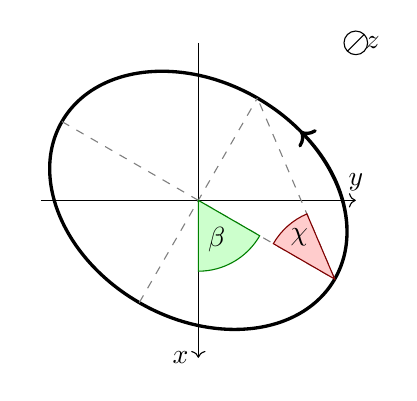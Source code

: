 \begin{tikzpicture}[osy/.style={color=gray,dashed}]
    \draw[->] (-2,0) -- (2,0) node[anchor=south] {$y$};
    \draw[->] (0,2) -- (0,-2) node[anchor=east] {$x$};
    \draw[rotate=330,->,very thick] (2,0) arc [start angle=0, end angle=430, x radius=2cm, y radius=1.5cm];

    \draw[osy] (-30:-2cm) -- (-30:2cm);
    \draw[osy] (60:-1.5cm) -- (60:1.5cm);

    \draw[osy] (-30:2cm) -- (60:1.5cm);

    \filldraw[fill=green!20,draw=green!50!black] (0,0) -- (0,-0.9cm) arc[start angle=270, end angle=330, radius=0.9cm] -- cycle;
    \path (295:0.55cm) node {$\beta$};

    \filldraw[fill=red!20,draw=red!50!black] (330:2cm) -- (330:1.1cm) arc[start angle=150, end angle=113.13, radius=0.9cm] -- cycle;
    \path (330:2cm) ++(130:0.7cm) node {$\chi$};

    \begin{scope}[xshift=2cm, yshift=2cm]
        \draw (0,0) circle [radius=0.15cm] node[anchor=west] {$z$} (45:0.15cm)--(45:-0.15cm);
    \end{scope}
    

\end{tikzpicture}
